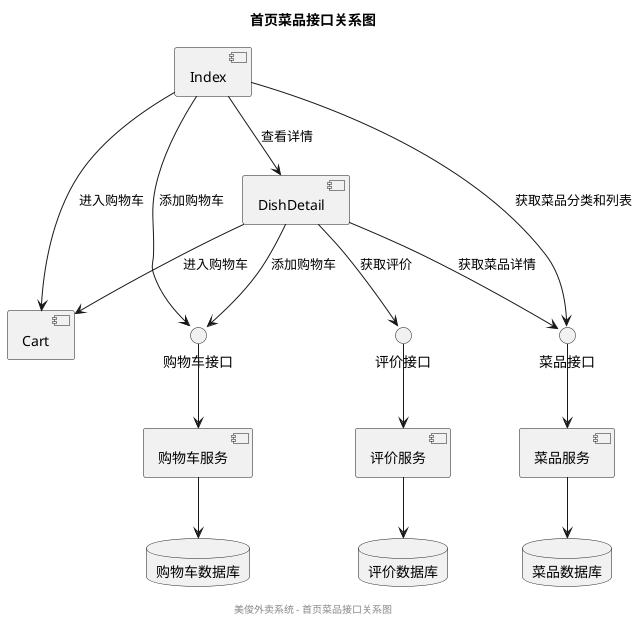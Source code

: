 @startuml
title 首页菜品接口关系图

' 前端组件
component "Index" as Index
component "DishDetail" as DishDetail
component "Cart" as Cart

' API接口
interface "菜品接口" as DishAPI
interface "购物车接口" as CartAPI
interface "评价接口" as CommentAPI

' 后端服务
component "菜品服务" as DishService
component "购物车服务" as CartService
component "评价服务" as CommentService

database "菜品数据库" as DishDB
database "购物车数据库" as CartDB
database "评价数据库" as CommentDB

' 连接关系
Index --> DishAPI : 获取菜品分类和列表
DishDetail --> DishAPI : 获取菜品详情
Index --> CartAPI : 添加购物车
DishDetail --> CartAPI : 添加购物车
DishDetail --> CommentAPI : 获取评价

DishAPI --> DishService
CartAPI --> CartService
CommentAPI --> CommentService

DishService --> DishDB
CartService --> CartDB
CommentService --> CommentDB

' 组件间关系
Index --> DishDetail : 查看详情
Index --> Cart : 进入购物车
DishDetail --> Cart : 进入购物车

footer "美俊外卖系统 - 首页菜品接口关系图"
@enduml 